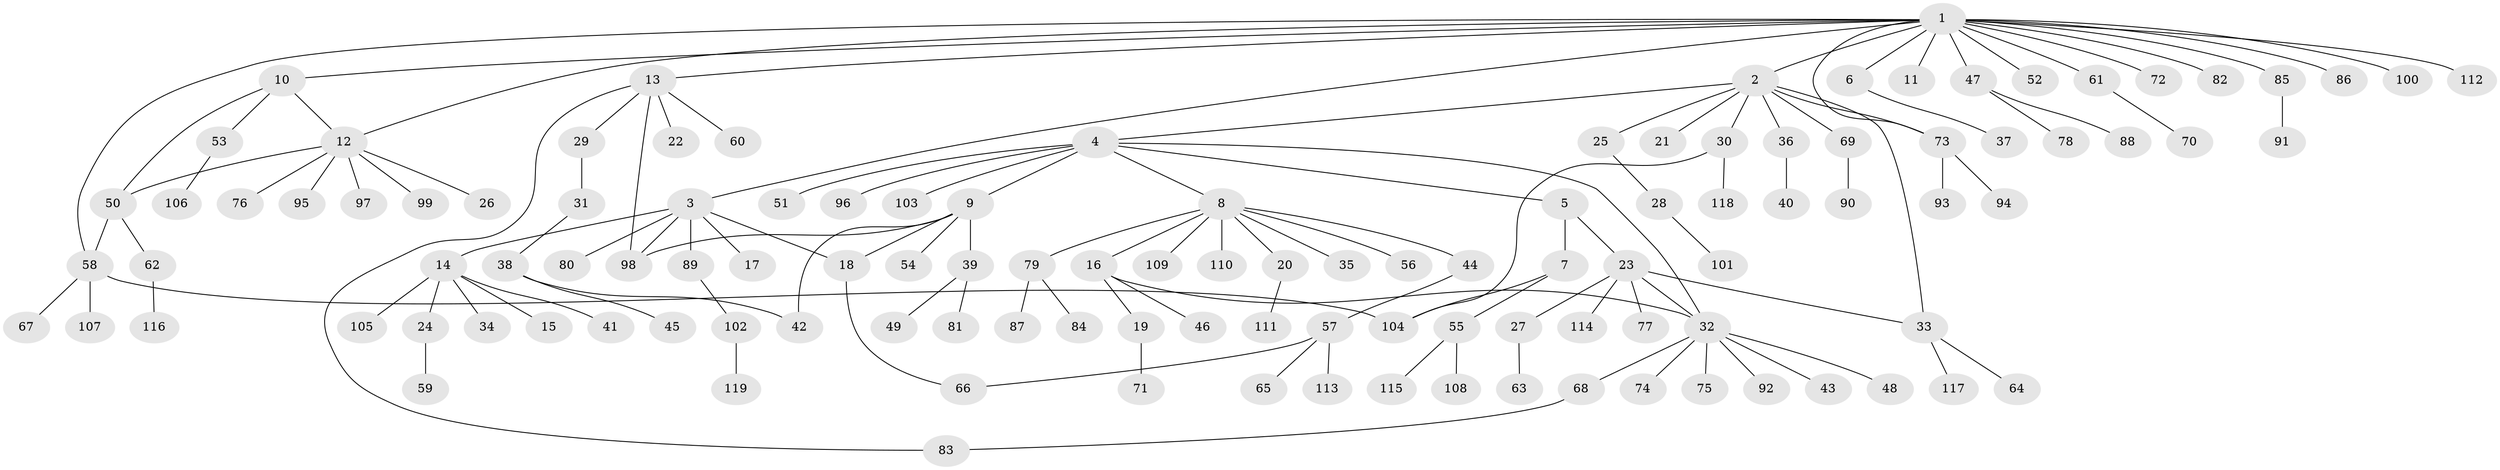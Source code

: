 // coarse degree distribution, {20: 0.011627906976744186, 11: 0.011627906976744186, 8: 0.03488372093023256, 12: 0.011627906976744186, 3: 0.05813953488372093, 1: 0.6744186046511628, 4: 0.03488372093023256, 9: 0.011627906976744186, 5: 0.03488372093023256, 2: 0.11627906976744186}
// Generated by graph-tools (version 1.1) at 2025/51/02/27/25 19:51:58]
// undirected, 119 vertices, 133 edges
graph export_dot {
graph [start="1"]
  node [color=gray90,style=filled];
  1;
  2;
  3;
  4;
  5;
  6;
  7;
  8;
  9;
  10;
  11;
  12;
  13;
  14;
  15;
  16;
  17;
  18;
  19;
  20;
  21;
  22;
  23;
  24;
  25;
  26;
  27;
  28;
  29;
  30;
  31;
  32;
  33;
  34;
  35;
  36;
  37;
  38;
  39;
  40;
  41;
  42;
  43;
  44;
  45;
  46;
  47;
  48;
  49;
  50;
  51;
  52;
  53;
  54;
  55;
  56;
  57;
  58;
  59;
  60;
  61;
  62;
  63;
  64;
  65;
  66;
  67;
  68;
  69;
  70;
  71;
  72;
  73;
  74;
  75;
  76;
  77;
  78;
  79;
  80;
  81;
  82;
  83;
  84;
  85;
  86;
  87;
  88;
  89;
  90;
  91;
  92;
  93;
  94;
  95;
  96;
  97;
  98;
  99;
  100;
  101;
  102;
  103;
  104;
  105;
  106;
  107;
  108;
  109;
  110;
  111;
  112;
  113;
  114;
  115;
  116;
  117;
  118;
  119;
  1 -- 2;
  1 -- 3;
  1 -- 6;
  1 -- 10;
  1 -- 11;
  1 -- 12;
  1 -- 13;
  1 -- 47;
  1 -- 52;
  1 -- 58;
  1 -- 61;
  1 -- 72;
  1 -- 73;
  1 -- 82;
  1 -- 85;
  1 -- 86;
  1 -- 100;
  1 -- 112;
  2 -- 4;
  2 -- 21;
  2 -- 25;
  2 -- 30;
  2 -- 33;
  2 -- 36;
  2 -- 69;
  2 -- 73;
  3 -- 14;
  3 -- 17;
  3 -- 18;
  3 -- 80;
  3 -- 89;
  3 -- 98;
  4 -- 5;
  4 -- 8;
  4 -- 9;
  4 -- 32;
  4 -- 51;
  4 -- 96;
  4 -- 103;
  5 -- 7;
  5 -- 23;
  6 -- 37;
  7 -- 55;
  7 -- 104;
  8 -- 16;
  8 -- 20;
  8 -- 35;
  8 -- 44;
  8 -- 56;
  8 -- 79;
  8 -- 109;
  8 -- 110;
  9 -- 18;
  9 -- 39;
  9 -- 42;
  9 -- 54;
  9 -- 98;
  10 -- 12;
  10 -- 50;
  10 -- 53;
  12 -- 26;
  12 -- 50;
  12 -- 76;
  12 -- 95;
  12 -- 97;
  12 -- 99;
  13 -- 22;
  13 -- 29;
  13 -- 60;
  13 -- 83;
  13 -- 98;
  14 -- 15;
  14 -- 24;
  14 -- 34;
  14 -- 41;
  14 -- 105;
  16 -- 19;
  16 -- 32;
  16 -- 46;
  18 -- 66;
  19 -- 71;
  20 -- 111;
  23 -- 27;
  23 -- 32;
  23 -- 33;
  23 -- 77;
  23 -- 114;
  24 -- 59;
  25 -- 28;
  27 -- 63;
  28 -- 101;
  29 -- 31;
  30 -- 104;
  30 -- 118;
  31 -- 38;
  32 -- 43;
  32 -- 48;
  32 -- 68;
  32 -- 74;
  32 -- 75;
  32 -- 92;
  33 -- 64;
  33 -- 117;
  36 -- 40;
  38 -- 42;
  38 -- 45;
  39 -- 49;
  39 -- 81;
  44 -- 57;
  47 -- 78;
  47 -- 88;
  50 -- 58;
  50 -- 62;
  53 -- 106;
  55 -- 108;
  55 -- 115;
  57 -- 65;
  57 -- 66;
  57 -- 113;
  58 -- 67;
  58 -- 104;
  58 -- 107;
  61 -- 70;
  62 -- 116;
  68 -- 83;
  69 -- 90;
  73 -- 93;
  73 -- 94;
  79 -- 84;
  79 -- 87;
  85 -- 91;
  89 -- 102;
  102 -- 119;
}
